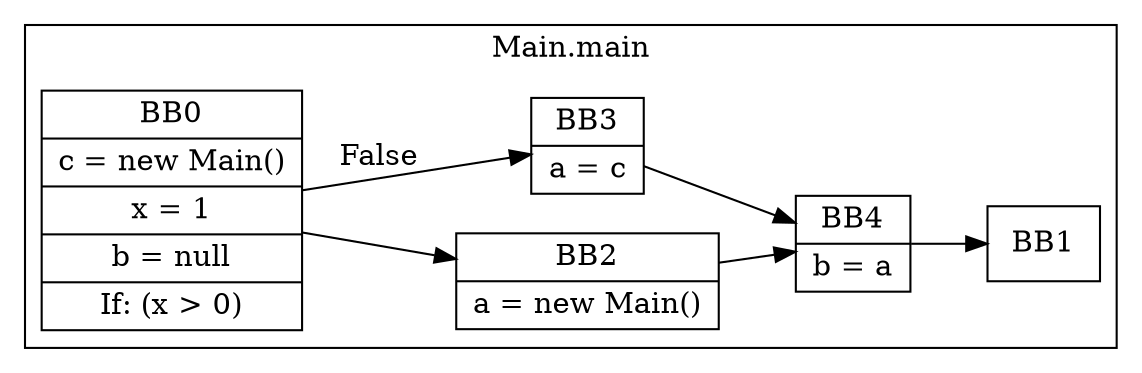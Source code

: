 digraph G {
  graph [ rankdir = "LR" ];
  subgraph cluster_0 {
    label = "Main.main"
    M0_BB0 [
      shape="record"
      label="BB0|c = new Main()|x = 1|b = null|If: (x \> 0)"
    ];
    M0_BB0 -> M0_BB2;
    M0_BB0 -> M0_BB3 [label="False"];
    M0_BB1 [
      shape="record"
      label="BB1"
    ];
    M0_BB2 [
      shape="record"
      label="BB2|a = new Main()"
    ];
    M0_BB2 -> M0_BB4;
    M0_BB3 [
      shape="record"
      label="BB3|a = c"
    ];
    M0_BB3 -> M0_BB4;
    M0_BB4 [
      shape="record"
      label="BB4|b = a"
    ];
    M0_BB4 -> M0_BB1;
  }
}
